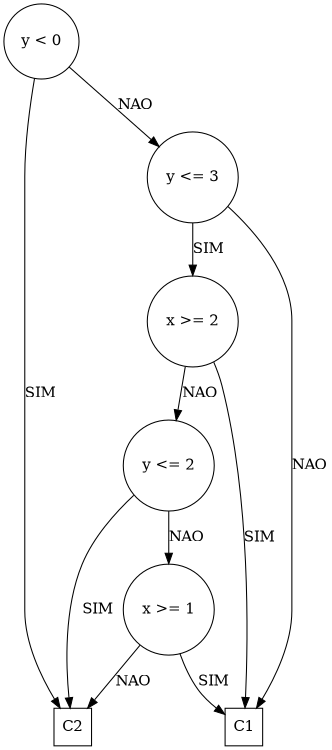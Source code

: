 digraph finite_state_machine {
	rankdir=TB;
	size="8,5"
	node [shape = square ] C2 C1
	node [shape = circle];
	"y < 0" -> "C2" [ label = "SIM" ];
	"y < 0" -> "y <= 3" [ label = "NAO" ];
	"y <= 3" -> "x >= 2" [ label = "SIM" ];
	"y <= 3" -> "C1" [ label = "NAO" ];
	"x >= 2" -> "C1" [ label = "SIM" ];
	"x >= 2" -> "y <= 2" [ label = "NAO" ];
	"y <= 2" -> "C2" [ label = "SIM" ];
	"y <= 2" -> "x >= 1" [ label = "NAO" ];
	"x >= 1" -> "C1" [ label = "SIM" ];
	"x >= 1" -> "C2" [ label = "NAO" ];
}
